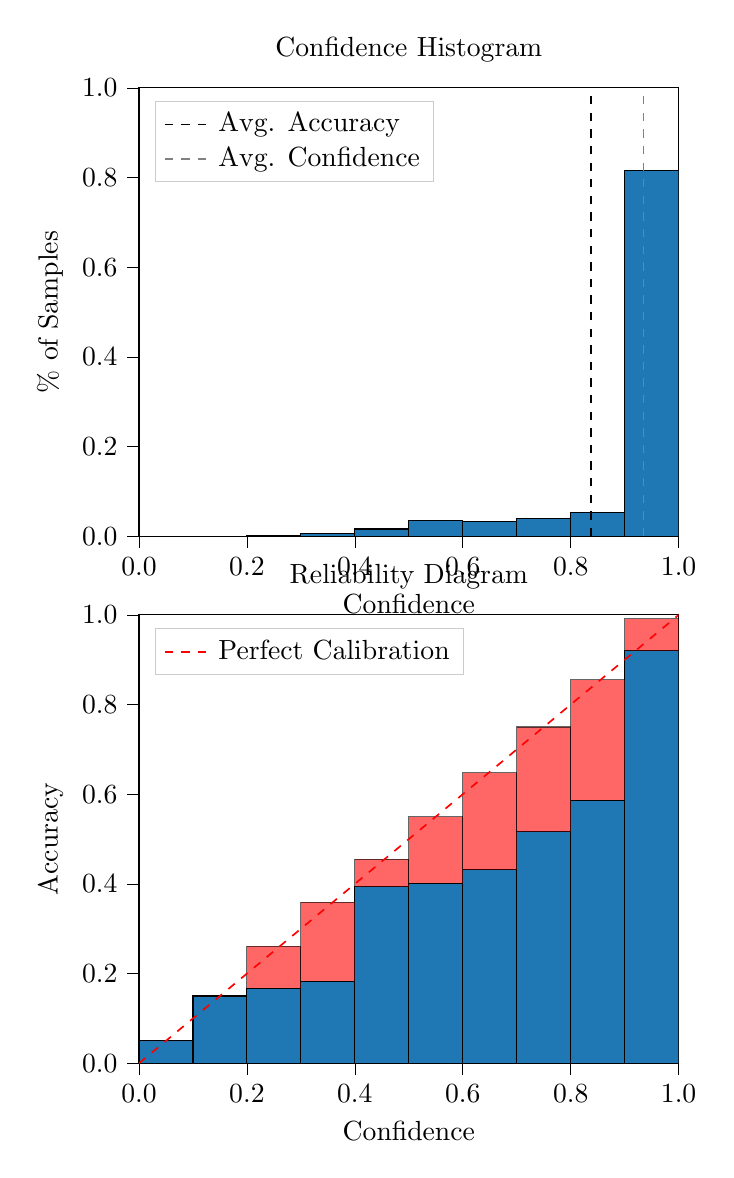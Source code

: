 % This file was created by tikzplotlib v0.9.8.
\begin{tikzpicture}

\definecolor{color0}{rgb}{0.122,0.467,0.706}

\begin{groupplot}[group style={group size=1 by 2}]
\nextgroupplot[
legend cell align={left},
legend style={
  fill opacity=0.8,
  draw opacity=1,
  text opacity=1,
  at={(0.03,0.97)},
  anchor=north west,
  draw=white!80!black
},
tick align=outside,
tick pos=left,
title={Confidence Histogram},
x grid style={white!69.02!black},
xlabel={Confidence},
xmin=0, xmax=1,
xtick style={color=black},
xtick={0,0.2,0.4,0.6,0.8,1},
xticklabels={0.0,0.2,0.4,0.6,0.8,1.0},
y grid style={white!69.02!black},
ylabel={\% of Samples},
ymin=0, ymax=1,
ytick style={color=black},
ytick={0,0.2,0.4,0.6,0.8,1},
yticklabels={0.0,0.2,0.4,0.6,0.8,1.0}
]
\draw[draw=black,fill=color0] (axis cs:-6.939e-18,0) rectangle (axis cs:0.1,0);
\draw[draw=black,fill=color0] (axis cs:0.1,0) rectangle (axis cs:0.2,0);
\draw[draw=black,fill=color0] (axis cs:0.2,0) rectangle (axis cs:0.3,0.001);
\draw[draw=black,fill=color0] (axis cs:0.3,0) rectangle (axis cs:0.4,0.007);
\draw[draw=black,fill=color0] (axis cs:0.4,0) rectangle (axis cs:0.5,0.016);
\draw[draw=black,fill=color0] (axis cs:0.5,0) rectangle (axis cs:0.6,0.035);
\draw[draw=black,fill=color0] (axis cs:0.6,0) rectangle (axis cs:0.7,0.033);
\draw[draw=black,fill=color0] (axis cs:0.7,0) rectangle (axis cs:0.8,0.039);
\draw[draw=black,fill=color0] (axis cs:0.8,0) rectangle (axis cs:0.9,0.053);
\draw[draw=black,fill=color0] (axis cs:0.9,0) rectangle (axis cs:1,0.816);
\addplot [semithick, black, dashed]
table {%
0.838 0
0.838 1
};
\addlegendentry{Avg. Accuracy}
\addplot [semithick, white!50.196!black, dashed]
table {%
0.935 0
0.935 1
};
\addlegendentry{Avg. Confidence}

\nextgroupplot[
legend cell align={left},
legend style={
  fill opacity=0.8,
  draw opacity=1,
  text opacity=1,
  at={(0.03,0.97)},
  anchor=north west,
  draw=white!80!black
},
tick align=outside,
tick pos=left,
title={Reliability Diagram},
x grid style={white!69.02!black},
xlabel={Confidence},
xmin=0, xmax=1,
xtick style={color=black},
xtick={0,0.2,0.4,0.6,0.8,1},
xticklabels={0.0,0.2,0.4,0.6,0.8,1.0},
y grid style={white!69.02!black},
ylabel={Accuracy},
ymin=0, ymax=1,
ytick style={color=black},
ytick={0,0.2,0.4,0.6,0.8,1},
yticklabels={0.0,0.2,0.4,0.6,0.8,1.0}
]
\draw[draw=black,fill=color0] (axis cs:-6.939e-18,0) rectangle (axis cs:0.1,0.05);
\draw[draw=black,fill=color0] (axis cs:0.1,0) rectangle (axis cs:0.2,0.15);
\draw[draw=black,fill=color0] (axis cs:0.2,0) rectangle (axis cs:0.3,0.167);
\draw[draw=black,fill=color0] (axis cs:0.3,0) rectangle (axis cs:0.4,0.183);
\draw[draw=black,fill=color0] (axis cs:0.4,0) rectangle (axis cs:0.5,0.394);
\draw[draw=black,fill=color0] (axis cs:0.5,0) rectangle (axis cs:0.6,0.401);
\draw[draw=black,fill=color0] (axis cs:0.6,0) rectangle (axis cs:0.7,0.432);
\draw[draw=black,fill=color0] (axis cs:0.7,0) rectangle (axis cs:0.8,0.516);
\draw[draw=black,fill=color0] (axis cs:0.8,0) rectangle (axis cs:0.9,0.587);
\draw[draw=black,fill=color0] (axis cs:0.9,0) rectangle (axis cs:1,0.92);
\draw[draw=black,fill=red,opacity=0.6] (axis cs:-6.939e-18,0.05) rectangle (axis cs:0.1,0.05);
\draw[draw=black,fill=red,opacity=0.6] (axis cs:0.1,0.15) rectangle (axis cs:0.2,0.15);
\draw[draw=black,fill=red,opacity=0.6] (axis cs:0.2,0.167) rectangle (axis cs:0.3,0.261);
\draw[draw=black,fill=red,opacity=0.6] (axis cs:0.3,0.183) rectangle (axis cs:0.4,0.359);
\draw[draw=black,fill=red,opacity=0.6] (axis cs:0.4,0.394) rectangle (axis cs:0.5,0.455);
\draw[draw=black,fill=red,opacity=0.6] (axis cs:0.5,0.401) rectangle (axis cs:0.6,0.55);
\draw[draw=black,fill=red,opacity=0.6] (axis cs:0.6,0.432) rectangle (axis cs:0.7,0.648);
\draw[draw=black,fill=red,opacity=0.6] (axis cs:0.7,0.516) rectangle (axis cs:0.8,0.75);
\draw[draw=black,fill=red,opacity=0.6] (axis cs:0.8,0.587) rectangle (axis cs:0.9,0.855);
\draw[draw=black,fill=red,opacity=0.6] (axis cs:0.9,0.92) rectangle (axis cs:1,0.992);
\addplot [semithick, red, dashed]
table {%
0 0
1 1
};
\addlegendentry{Perfect Calibration}
\end{groupplot}

\end{tikzpicture}
